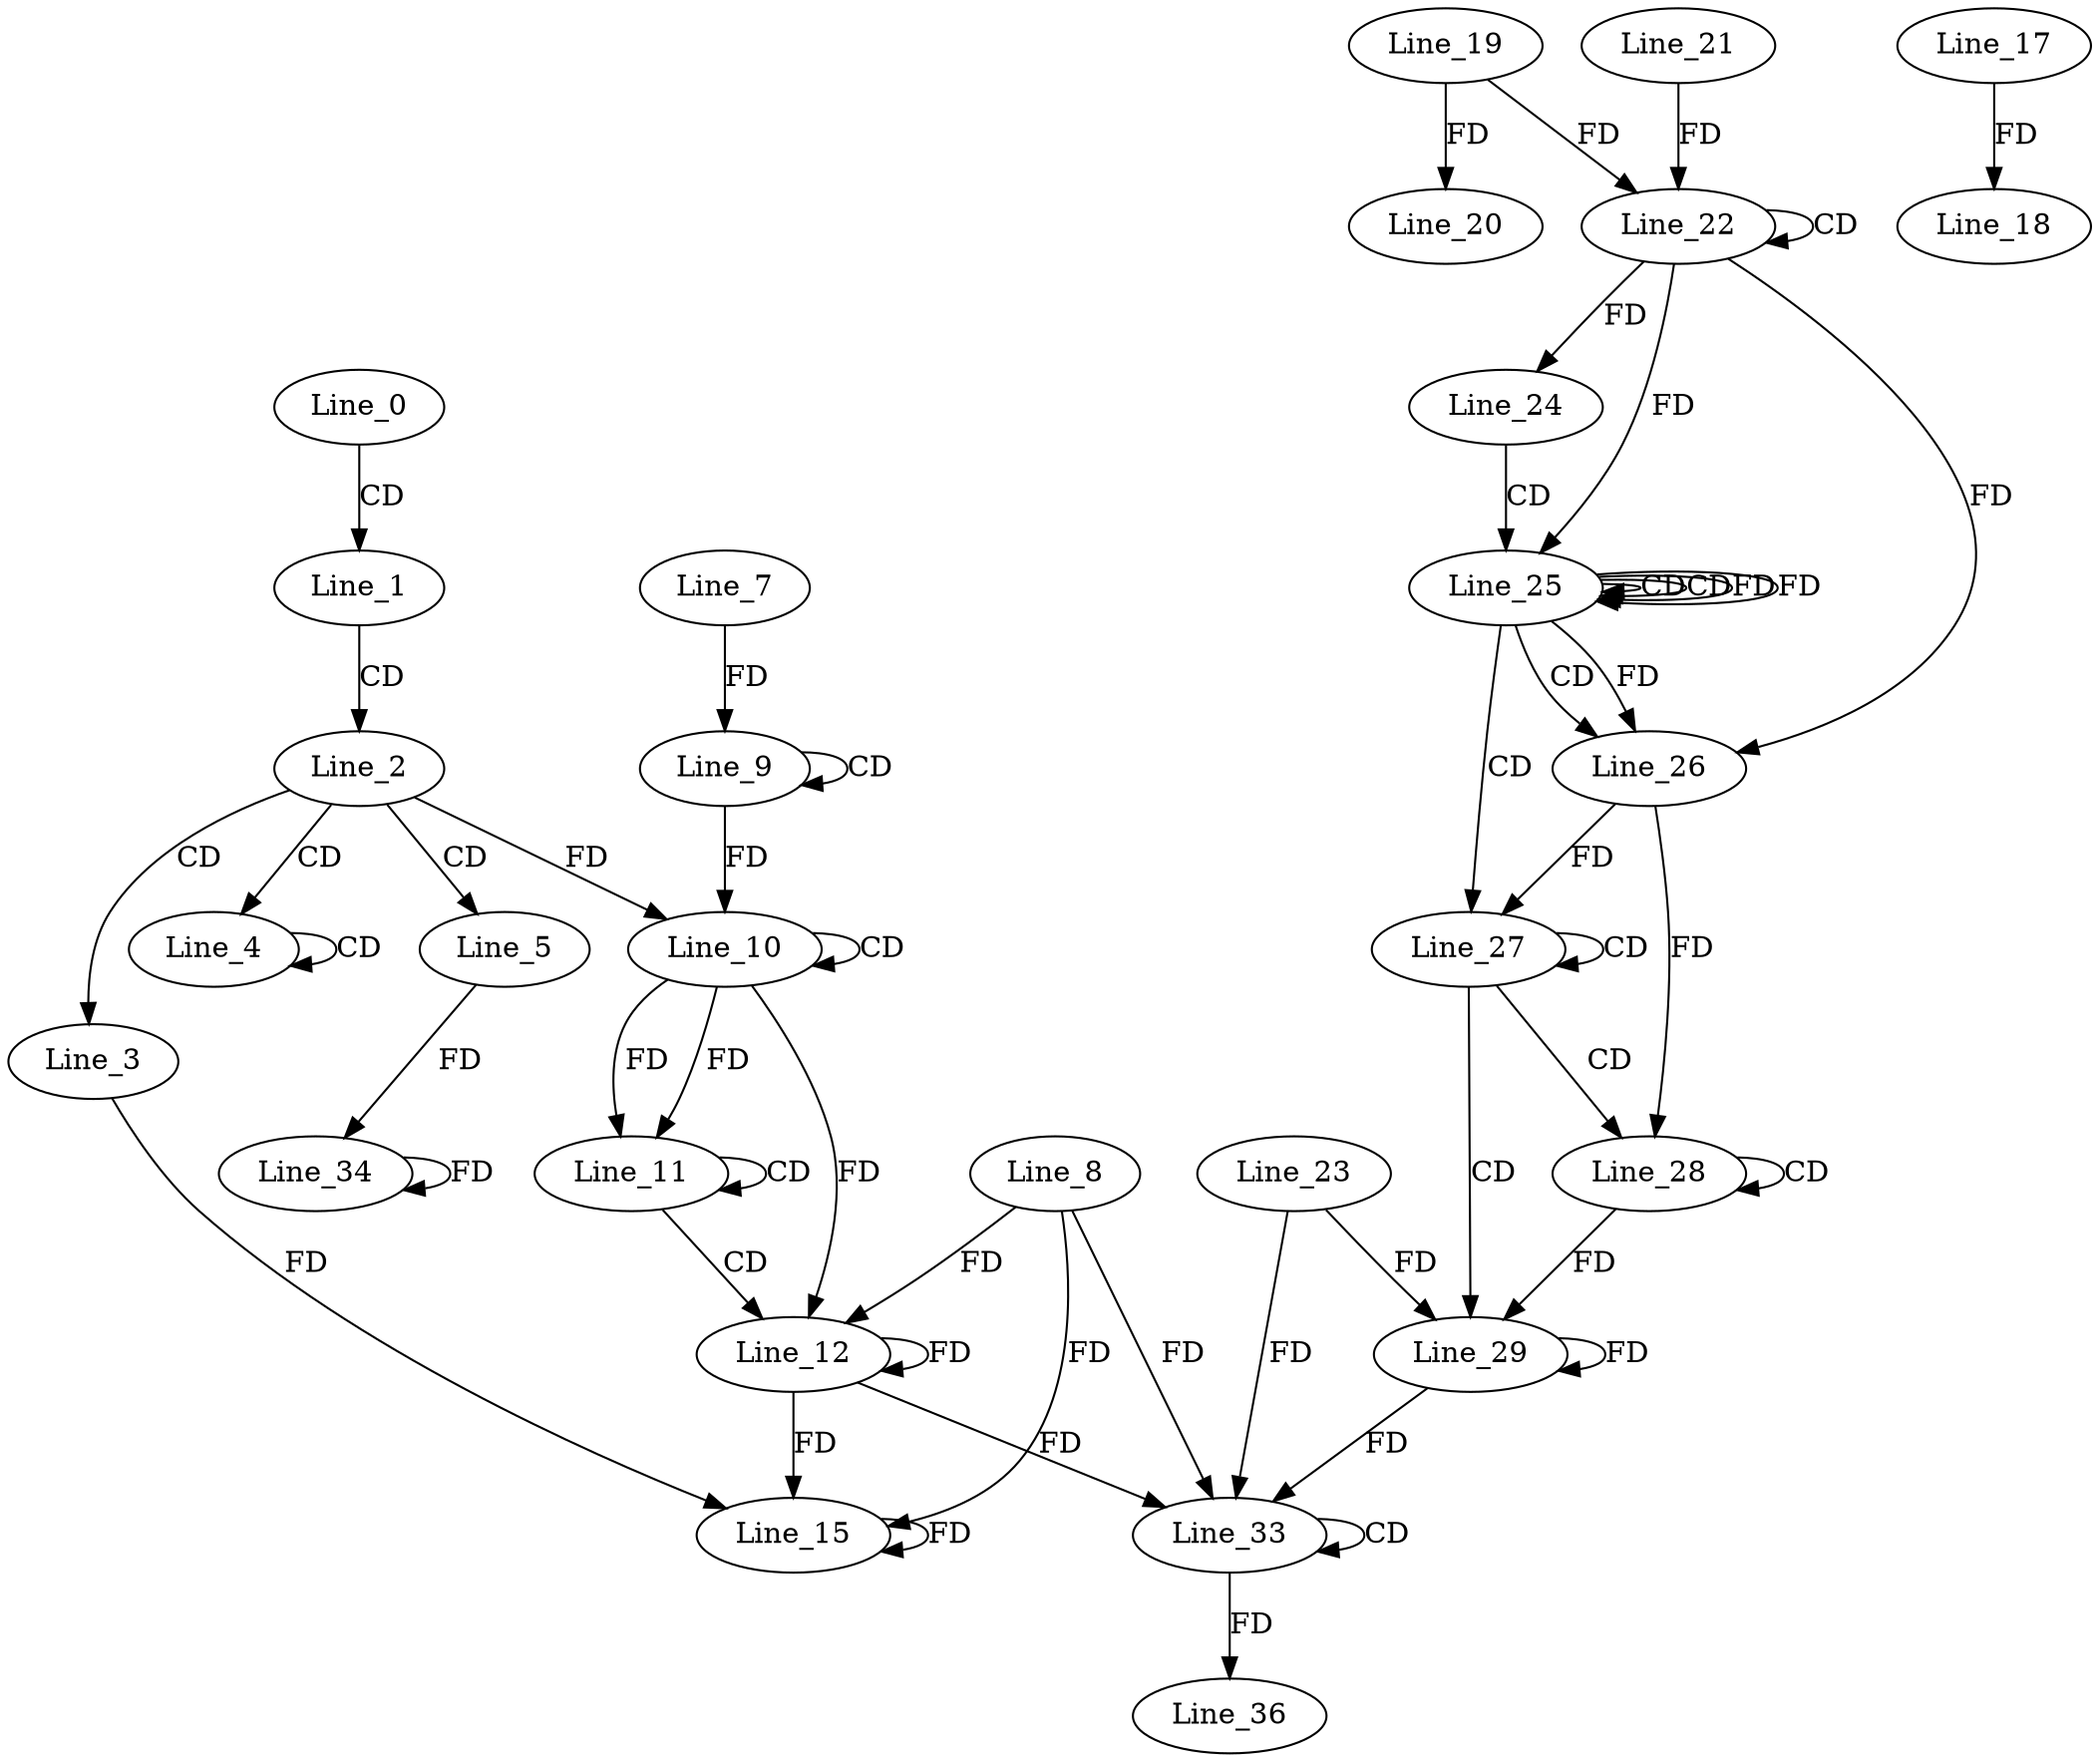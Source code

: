 digraph G {
  Line_0;
  Line_1;
  Line_2;
  Line_3;
  Line_4;
  Line_4;
  Line_5;
  Line_9;
  Line_9;
  Line_7;
  Line_10;
  Line_10;
  Line_11;
  Line_11;
  Line_12;
  Line_8;
  Line_12;
  Line_15;
  Line_15;
  Line_17;
  Line_18;
  Line_19;
  Line_20;
  Line_20;
  Line_22;
  Line_22;
  Line_21;
  Line_24;
  Line_25;
  Line_25;
  Line_25;
  Line_25;
  Line_26;
  Line_26;
  Line_27;
  Line_27;
  Line_27;
  Line_28;
  Line_28;
  Line_29;
  Line_23;
  Line_33;
  Line_33;
  Line_34;
  Line_34;
  Line_36;
  Line_0 -> Line_1 [ label="CD" ];
  Line_1 -> Line_2 [ label="CD" ];
  Line_2 -> Line_3 [ label="CD" ];
  Line_2 -> Line_4 [ label="CD" ];
  Line_4 -> Line_4 [ label="CD" ];
  Line_2 -> Line_5 [ label="CD" ];
  Line_9 -> Line_9 [ label="CD" ];
  Line_7 -> Line_9 [ label="FD" ];
  Line_10 -> Line_10 [ label="CD" ];
  Line_9 -> Line_10 [ label="FD" ];
  Line_2 -> Line_10 [ label="FD" ];
  Line_10 -> Line_11 [ label="FD" ];
  Line_11 -> Line_11 [ label="CD" ];
  Line_10 -> Line_11 [ label="FD" ];
  Line_11 -> Line_12 [ label="CD" ];
  Line_8 -> Line_12 [ label="FD" ];
  Line_12 -> Line_12 [ label="FD" ];
  Line_10 -> Line_12 [ label="FD" ];
  Line_3 -> Line_15 [ label="FD" ];
  Line_15 -> Line_15 [ label="FD" ];
  Line_8 -> Line_15 [ label="FD" ];
  Line_12 -> Line_15 [ label="FD" ];
  Line_17 -> Line_18 [ label="FD" ];
  Line_19 -> Line_20 [ label="FD" ];
  Line_22 -> Line_22 [ label="CD" ];
  Line_19 -> Line_22 [ label="FD" ];
  Line_21 -> Line_22 [ label="FD" ];
  Line_22 -> Line_24 [ label="FD" ];
  Line_24 -> Line_25 [ label="CD" ];
  Line_25 -> Line_25 [ label="CD" ];
  Line_25 -> Line_25 [ label="CD" ];
  Line_22 -> Line_25 [ label="FD" ];
  Line_25 -> Line_25 [ label="FD" ];
  Line_25 -> Line_26 [ label="CD" ];
  Line_22 -> Line_26 [ label="FD" ];
  Line_25 -> Line_26 [ label="FD" ];
  Line_25 -> Line_27 [ label="CD" ];
  Line_27 -> Line_27 [ label="CD" ];
  Line_26 -> Line_27 [ label="FD" ];
  Line_27 -> Line_28 [ label="CD" ];
  Line_28 -> Line_28 [ label="CD" ];
  Line_26 -> Line_28 [ label="FD" ];
  Line_27 -> Line_29 [ label="CD" ];
  Line_29 -> Line_29 [ label="FD" ];
  Line_23 -> Line_29 [ label="FD" ];
  Line_28 -> Line_29 [ label="FD" ];
  Line_33 -> Line_33 [ label="CD" ];
  Line_29 -> Line_33 [ label="FD" ];
  Line_23 -> Line_33 [ label="FD" ];
  Line_8 -> Line_33 [ label="FD" ];
  Line_12 -> Line_33 [ label="FD" ];
  Line_5 -> Line_34 [ label="FD" ];
  Line_34 -> Line_34 [ label="FD" ];
  Line_33 -> Line_36 [ label="FD" ];
  Line_25 -> Line_25 [ label="FD" ];
}
